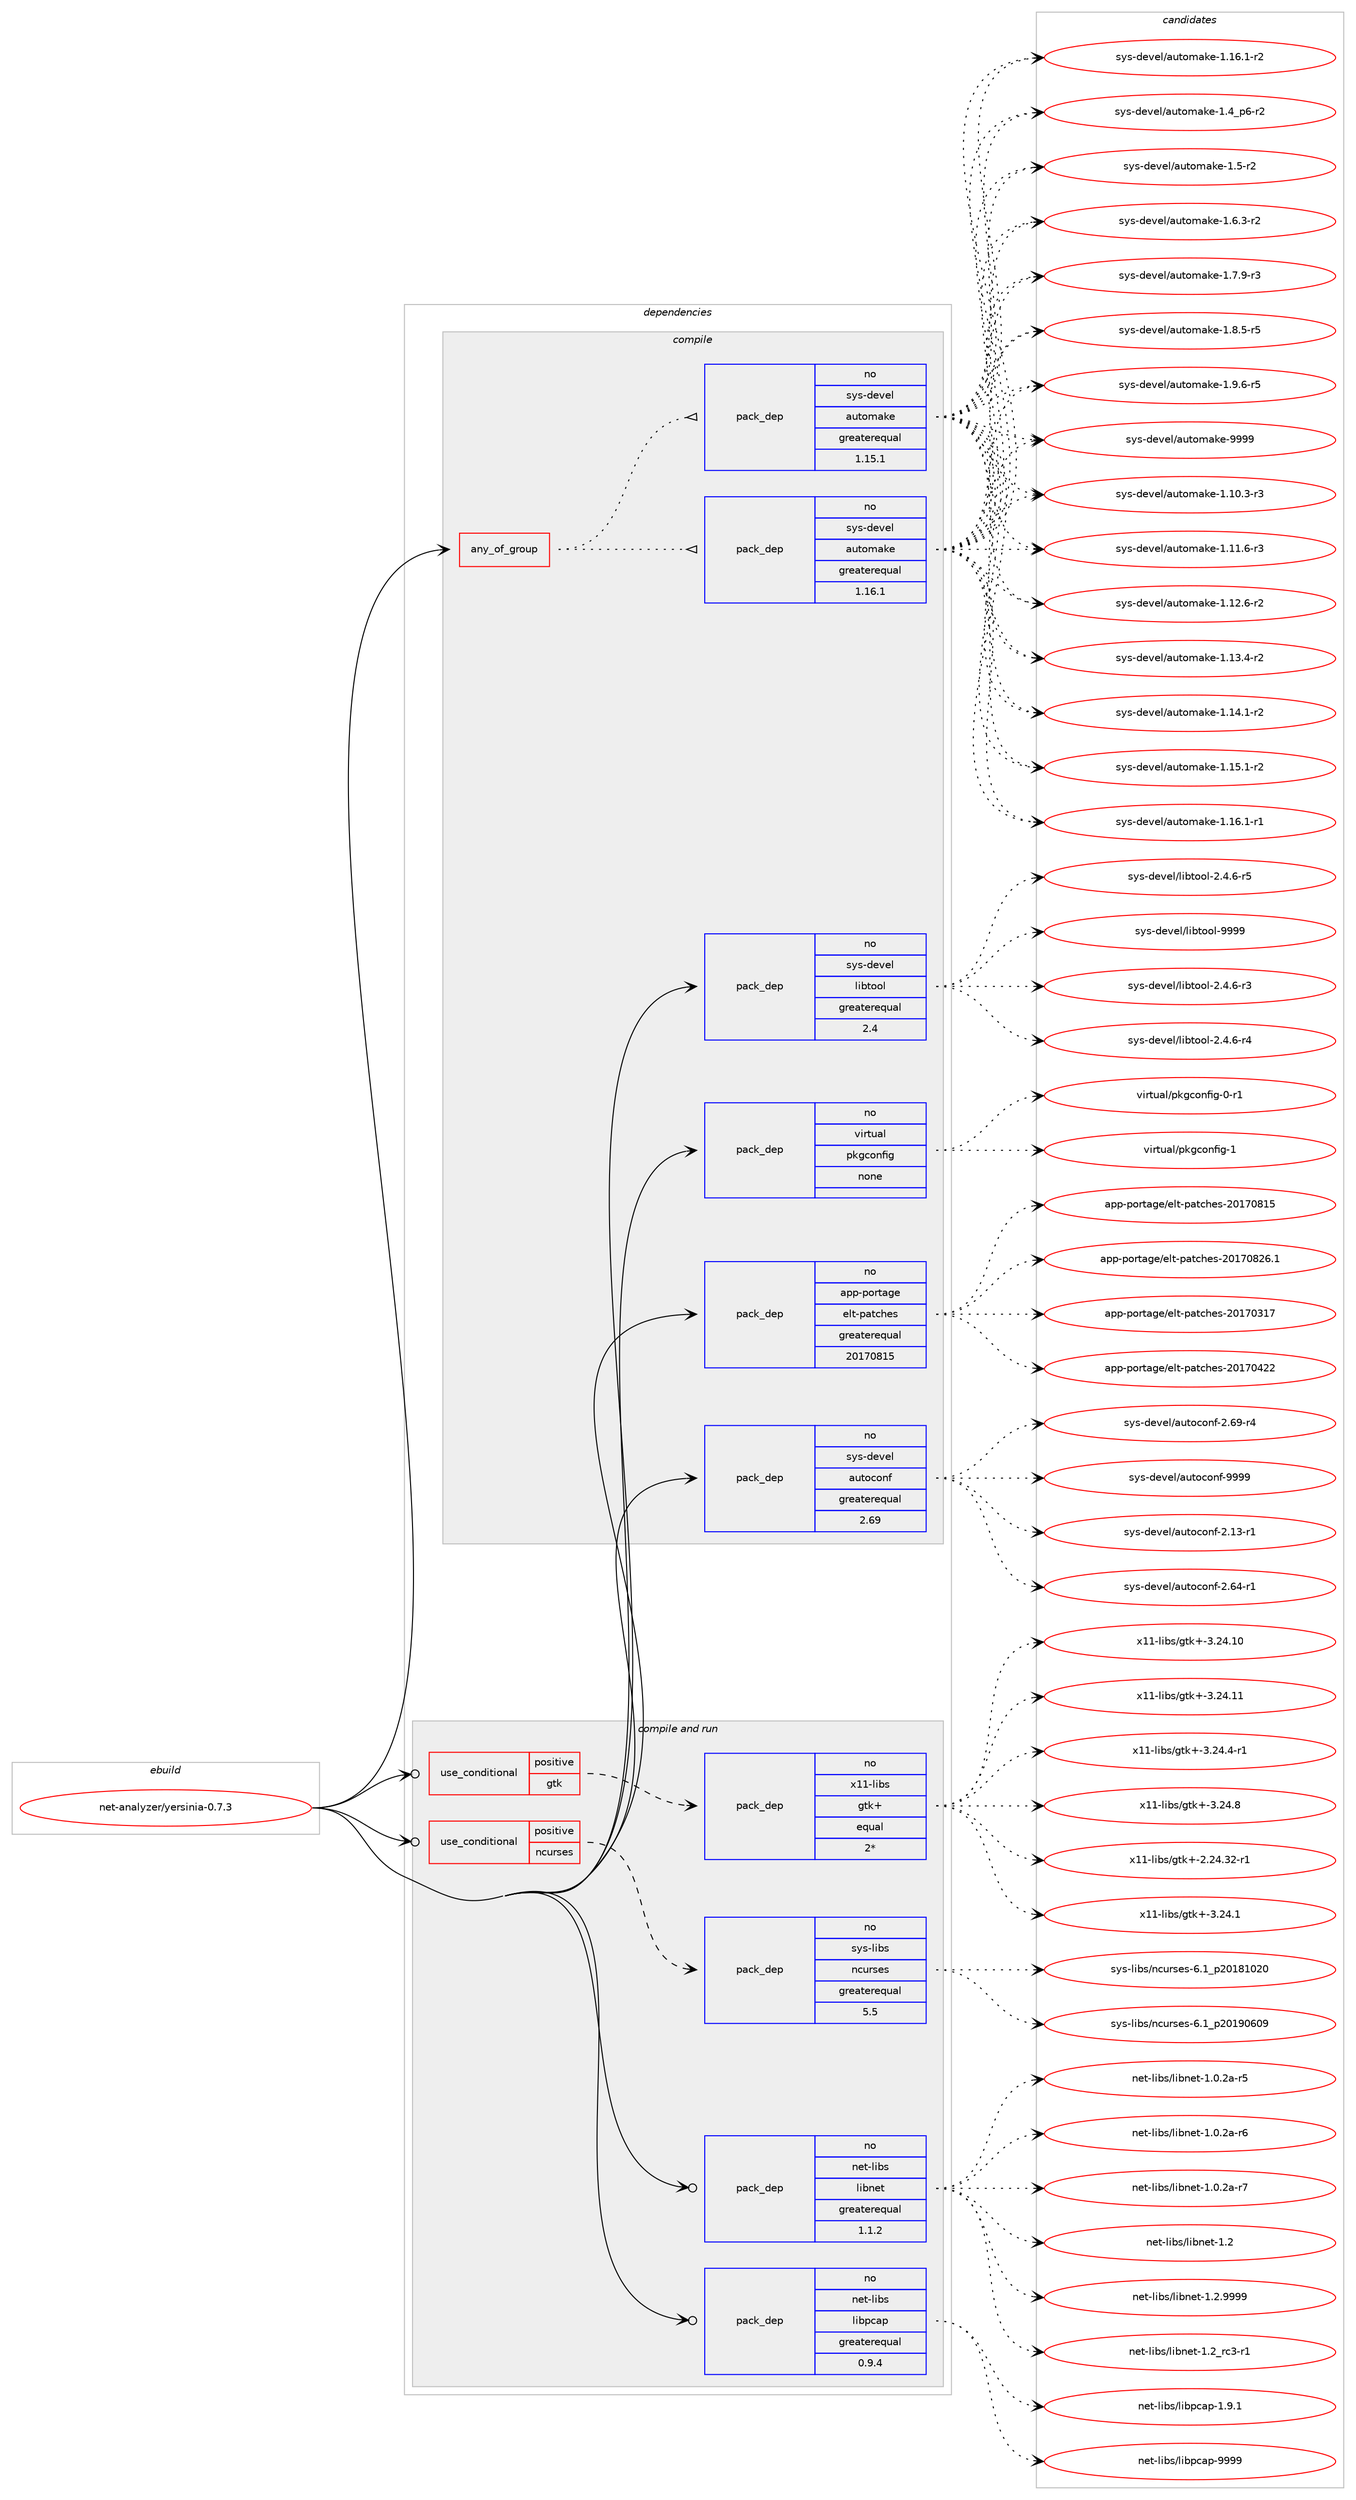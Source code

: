 digraph prolog {

# *************
# Graph options
# *************

newrank=true;
concentrate=true;
compound=true;
graph [rankdir=LR,fontname=Helvetica,fontsize=10,ranksep=1.5];#, ranksep=2.5, nodesep=0.2];
edge  [arrowhead=vee];
node  [fontname=Helvetica,fontsize=10];

# **********
# The ebuild
# **********

subgraph cluster_leftcol {
color=gray;
rank=same;
label=<<i>ebuild</i>>;
id [label="net-analyzer/yersinia-0.7.3", color=red, width=4, href="../net-analyzer/yersinia-0.7.3.svg"];
}

# ****************
# The dependencies
# ****************

subgraph cluster_midcol {
color=gray;
label=<<i>dependencies</i>>;
subgraph cluster_compile {
fillcolor="#eeeeee";
style=filled;
label=<<i>compile</i>>;
subgraph any13837 {
dependency816868 [label=<<TABLE BORDER="0" CELLBORDER="1" CELLSPACING="0" CELLPADDING="4"><TR><TD CELLPADDING="10">any_of_group</TD></TR></TABLE>>, shape=none, color=red];subgraph pack603802 {
dependency816869 [label=<<TABLE BORDER="0" CELLBORDER="1" CELLSPACING="0" CELLPADDING="4" WIDTH="220"><TR><TD ROWSPAN="6" CELLPADDING="30">pack_dep</TD></TR><TR><TD WIDTH="110">no</TD></TR><TR><TD>sys-devel</TD></TR><TR><TD>automake</TD></TR><TR><TD>greaterequal</TD></TR><TR><TD>1.16.1</TD></TR></TABLE>>, shape=none, color=blue];
}
dependency816868:e -> dependency816869:w [weight=20,style="dotted",arrowhead="oinv"];
subgraph pack603803 {
dependency816870 [label=<<TABLE BORDER="0" CELLBORDER="1" CELLSPACING="0" CELLPADDING="4" WIDTH="220"><TR><TD ROWSPAN="6" CELLPADDING="30">pack_dep</TD></TR><TR><TD WIDTH="110">no</TD></TR><TR><TD>sys-devel</TD></TR><TR><TD>automake</TD></TR><TR><TD>greaterequal</TD></TR><TR><TD>1.15.1</TD></TR></TABLE>>, shape=none, color=blue];
}
dependency816868:e -> dependency816870:w [weight=20,style="dotted",arrowhead="oinv"];
}
id:e -> dependency816868:w [weight=20,style="solid",arrowhead="vee"];
subgraph pack603804 {
dependency816871 [label=<<TABLE BORDER="0" CELLBORDER="1" CELLSPACING="0" CELLPADDING="4" WIDTH="220"><TR><TD ROWSPAN="6" CELLPADDING="30">pack_dep</TD></TR><TR><TD WIDTH="110">no</TD></TR><TR><TD>app-portage</TD></TR><TR><TD>elt-patches</TD></TR><TR><TD>greaterequal</TD></TR><TR><TD>20170815</TD></TR></TABLE>>, shape=none, color=blue];
}
id:e -> dependency816871:w [weight=20,style="solid",arrowhead="vee"];
subgraph pack603805 {
dependency816872 [label=<<TABLE BORDER="0" CELLBORDER="1" CELLSPACING="0" CELLPADDING="4" WIDTH="220"><TR><TD ROWSPAN="6" CELLPADDING="30">pack_dep</TD></TR><TR><TD WIDTH="110">no</TD></TR><TR><TD>sys-devel</TD></TR><TR><TD>autoconf</TD></TR><TR><TD>greaterequal</TD></TR><TR><TD>2.69</TD></TR></TABLE>>, shape=none, color=blue];
}
id:e -> dependency816872:w [weight=20,style="solid",arrowhead="vee"];
subgraph pack603806 {
dependency816873 [label=<<TABLE BORDER="0" CELLBORDER="1" CELLSPACING="0" CELLPADDING="4" WIDTH="220"><TR><TD ROWSPAN="6" CELLPADDING="30">pack_dep</TD></TR><TR><TD WIDTH="110">no</TD></TR><TR><TD>sys-devel</TD></TR><TR><TD>libtool</TD></TR><TR><TD>greaterequal</TD></TR><TR><TD>2.4</TD></TR></TABLE>>, shape=none, color=blue];
}
id:e -> dependency816873:w [weight=20,style="solid",arrowhead="vee"];
subgraph pack603807 {
dependency816874 [label=<<TABLE BORDER="0" CELLBORDER="1" CELLSPACING="0" CELLPADDING="4" WIDTH="220"><TR><TD ROWSPAN="6" CELLPADDING="30">pack_dep</TD></TR><TR><TD WIDTH="110">no</TD></TR><TR><TD>virtual</TD></TR><TR><TD>pkgconfig</TD></TR><TR><TD>none</TD></TR><TR><TD></TD></TR></TABLE>>, shape=none, color=blue];
}
id:e -> dependency816874:w [weight=20,style="solid",arrowhead="vee"];
}
subgraph cluster_compileandrun {
fillcolor="#eeeeee";
style=filled;
label=<<i>compile and run</i>>;
subgraph cond198779 {
dependency816875 [label=<<TABLE BORDER="0" CELLBORDER="1" CELLSPACING="0" CELLPADDING="4"><TR><TD ROWSPAN="3" CELLPADDING="10">use_conditional</TD></TR><TR><TD>positive</TD></TR><TR><TD>gtk</TD></TR></TABLE>>, shape=none, color=red];
subgraph pack603808 {
dependency816876 [label=<<TABLE BORDER="0" CELLBORDER="1" CELLSPACING="0" CELLPADDING="4" WIDTH="220"><TR><TD ROWSPAN="6" CELLPADDING="30">pack_dep</TD></TR><TR><TD WIDTH="110">no</TD></TR><TR><TD>x11-libs</TD></TR><TR><TD>gtk+</TD></TR><TR><TD>equal</TD></TR><TR><TD>2*</TD></TR></TABLE>>, shape=none, color=blue];
}
dependency816875:e -> dependency816876:w [weight=20,style="dashed",arrowhead="vee"];
}
id:e -> dependency816875:w [weight=20,style="solid",arrowhead="odotvee"];
subgraph cond198780 {
dependency816877 [label=<<TABLE BORDER="0" CELLBORDER="1" CELLSPACING="0" CELLPADDING="4"><TR><TD ROWSPAN="3" CELLPADDING="10">use_conditional</TD></TR><TR><TD>positive</TD></TR><TR><TD>ncurses</TD></TR></TABLE>>, shape=none, color=red];
subgraph pack603809 {
dependency816878 [label=<<TABLE BORDER="0" CELLBORDER="1" CELLSPACING="0" CELLPADDING="4" WIDTH="220"><TR><TD ROWSPAN="6" CELLPADDING="30">pack_dep</TD></TR><TR><TD WIDTH="110">no</TD></TR><TR><TD>sys-libs</TD></TR><TR><TD>ncurses</TD></TR><TR><TD>greaterequal</TD></TR><TR><TD>5.5</TD></TR></TABLE>>, shape=none, color=blue];
}
dependency816877:e -> dependency816878:w [weight=20,style="dashed",arrowhead="vee"];
}
id:e -> dependency816877:w [weight=20,style="solid",arrowhead="odotvee"];
subgraph pack603810 {
dependency816879 [label=<<TABLE BORDER="0" CELLBORDER="1" CELLSPACING="0" CELLPADDING="4" WIDTH="220"><TR><TD ROWSPAN="6" CELLPADDING="30">pack_dep</TD></TR><TR><TD WIDTH="110">no</TD></TR><TR><TD>net-libs</TD></TR><TR><TD>libnet</TD></TR><TR><TD>greaterequal</TD></TR><TR><TD>1.1.2</TD></TR></TABLE>>, shape=none, color=blue];
}
id:e -> dependency816879:w [weight=20,style="solid",arrowhead="odotvee"];
subgraph pack603811 {
dependency816880 [label=<<TABLE BORDER="0" CELLBORDER="1" CELLSPACING="0" CELLPADDING="4" WIDTH="220"><TR><TD ROWSPAN="6" CELLPADDING="30">pack_dep</TD></TR><TR><TD WIDTH="110">no</TD></TR><TR><TD>net-libs</TD></TR><TR><TD>libpcap</TD></TR><TR><TD>greaterequal</TD></TR><TR><TD>0.9.4</TD></TR></TABLE>>, shape=none, color=blue];
}
id:e -> dependency816880:w [weight=20,style="solid",arrowhead="odotvee"];
}
subgraph cluster_run {
fillcolor="#eeeeee";
style=filled;
label=<<i>run</i>>;
}
}

# **************
# The candidates
# **************

subgraph cluster_choices {
rank=same;
color=gray;
label=<<i>candidates</i>>;

subgraph choice603802 {
color=black;
nodesep=1;
choice11512111545100101118101108479711711611110997107101454946494846514511451 [label="sys-devel/automake-1.10.3-r3", color=red, width=4,href="../sys-devel/automake-1.10.3-r3.svg"];
choice11512111545100101118101108479711711611110997107101454946494946544511451 [label="sys-devel/automake-1.11.6-r3", color=red, width=4,href="../sys-devel/automake-1.11.6-r3.svg"];
choice11512111545100101118101108479711711611110997107101454946495046544511450 [label="sys-devel/automake-1.12.6-r2", color=red, width=4,href="../sys-devel/automake-1.12.6-r2.svg"];
choice11512111545100101118101108479711711611110997107101454946495146524511450 [label="sys-devel/automake-1.13.4-r2", color=red, width=4,href="../sys-devel/automake-1.13.4-r2.svg"];
choice11512111545100101118101108479711711611110997107101454946495246494511450 [label="sys-devel/automake-1.14.1-r2", color=red, width=4,href="../sys-devel/automake-1.14.1-r2.svg"];
choice11512111545100101118101108479711711611110997107101454946495346494511450 [label="sys-devel/automake-1.15.1-r2", color=red, width=4,href="../sys-devel/automake-1.15.1-r2.svg"];
choice11512111545100101118101108479711711611110997107101454946495446494511449 [label="sys-devel/automake-1.16.1-r1", color=red, width=4,href="../sys-devel/automake-1.16.1-r1.svg"];
choice11512111545100101118101108479711711611110997107101454946495446494511450 [label="sys-devel/automake-1.16.1-r2", color=red, width=4,href="../sys-devel/automake-1.16.1-r2.svg"];
choice115121115451001011181011084797117116111109971071014549465295112544511450 [label="sys-devel/automake-1.4_p6-r2", color=red, width=4,href="../sys-devel/automake-1.4_p6-r2.svg"];
choice11512111545100101118101108479711711611110997107101454946534511450 [label="sys-devel/automake-1.5-r2", color=red, width=4,href="../sys-devel/automake-1.5-r2.svg"];
choice115121115451001011181011084797117116111109971071014549465446514511450 [label="sys-devel/automake-1.6.3-r2", color=red, width=4,href="../sys-devel/automake-1.6.3-r2.svg"];
choice115121115451001011181011084797117116111109971071014549465546574511451 [label="sys-devel/automake-1.7.9-r3", color=red, width=4,href="../sys-devel/automake-1.7.9-r3.svg"];
choice115121115451001011181011084797117116111109971071014549465646534511453 [label="sys-devel/automake-1.8.5-r5", color=red, width=4,href="../sys-devel/automake-1.8.5-r5.svg"];
choice115121115451001011181011084797117116111109971071014549465746544511453 [label="sys-devel/automake-1.9.6-r5", color=red, width=4,href="../sys-devel/automake-1.9.6-r5.svg"];
choice115121115451001011181011084797117116111109971071014557575757 [label="sys-devel/automake-9999", color=red, width=4,href="../sys-devel/automake-9999.svg"];
dependency816869:e -> choice11512111545100101118101108479711711611110997107101454946494846514511451:w [style=dotted,weight="100"];
dependency816869:e -> choice11512111545100101118101108479711711611110997107101454946494946544511451:w [style=dotted,weight="100"];
dependency816869:e -> choice11512111545100101118101108479711711611110997107101454946495046544511450:w [style=dotted,weight="100"];
dependency816869:e -> choice11512111545100101118101108479711711611110997107101454946495146524511450:w [style=dotted,weight="100"];
dependency816869:e -> choice11512111545100101118101108479711711611110997107101454946495246494511450:w [style=dotted,weight="100"];
dependency816869:e -> choice11512111545100101118101108479711711611110997107101454946495346494511450:w [style=dotted,weight="100"];
dependency816869:e -> choice11512111545100101118101108479711711611110997107101454946495446494511449:w [style=dotted,weight="100"];
dependency816869:e -> choice11512111545100101118101108479711711611110997107101454946495446494511450:w [style=dotted,weight="100"];
dependency816869:e -> choice115121115451001011181011084797117116111109971071014549465295112544511450:w [style=dotted,weight="100"];
dependency816869:e -> choice11512111545100101118101108479711711611110997107101454946534511450:w [style=dotted,weight="100"];
dependency816869:e -> choice115121115451001011181011084797117116111109971071014549465446514511450:w [style=dotted,weight="100"];
dependency816869:e -> choice115121115451001011181011084797117116111109971071014549465546574511451:w [style=dotted,weight="100"];
dependency816869:e -> choice115121115451001011181011084797117116111109971071014549465646534511453:w [style=dotted,weight="100"];
dependency816869:e -> choice115121115451001011181011084797117116111109971071014549465746544511453:w [style=dotted,weight="100"];
dependency816869:e -> choice115121115451001011181011084797117116111109971071014557575757:w [style=dotted,weight="100"];
}
subgraph choice603803 {
color=black;
nodesep=1;
choice11512111545100101118101108479711711611110997107101454946494846514511451 [label="sys-devel/automake-1.10.3-r3", color=red, width=4,href="../sys-devel/automake-1.10.3-r3.svg"];
choice11512111545100101118101108479711711611110997107101454946494946544511451 [label="sys-devel/automake-1.11.6-r3", color=red, width=4,href="../sys-devel/automake-1.11.6-r3.svg"];
choice11512111545100101118101108479711711611110997107101454946495046544511450 [label="sys-devel/automake-1.12.6-r2", color=red, width=4,href="../sys-devel/automake-1.12.6-r2.svg"];
choice11512111545100101118101108479711711611110997107101454946495146524511450 [label="sys-devel/automake-1.13.4-r2", color=red, width=4,href="../sys-devel/automake-1.13.4-r2.svg"];
choice11512111545100101118101108479711711611110997107101454946495246494511450 [label="sys-devel/automake-1.14.1-r2", color=red, width=4,href="../sys-devel/automake-1.14.1-r2.svg"];
choice11512111545100101118101108479711711611110997107101454946495346494511450 [label="sys-devel/automake-1.15.1-r2", color=red, width=4,href="../sys-devel/automake-1.15.1-r2.svg"];
choice11512111545100101118101108479711711611110997107101454946495446494511449 [label="sys-devel/automake-1.16.1-r1", color=red, width=4,href="../sys-devel/automake-1.16.1-r1.svg"];
choice11512111545100101118101108479711711611110997107101454946495446494511450 [label="sys-devel/automake-1.16.1-r2", color=red, width=4,href="../sys-devel/automake-1.16.1-r2.svg"];
choice115121115451001011181011084797117116111109971071014549465295112544511450 [label="sys-devel/automake-1.4_p6-r2", color=red, width=4,href="../sys-devel/automake-1.4_p6-r2.svg"];
choice11512111545100101118101108479711711611110997107101454946534511450 [label="sys-devel/automake-1.5-r2", color=red, width=4,href="../sys-devel/automake-1.5-r2.svg"];
choice115121115451001011181011084797117116111109971071014549465446514511450 [label="sys-devel/automake-1.6.3-r2", color=red, width=4,href="../sys-devel/automake-1.6.3-r2.svg"];
choice115121115451001011181011084797117116111109971071014549465546574511451 [label="sys-devel/automake-1.7.9-r3", color=red, width=4,href="../sys-devel/automake-1.7.9-r3.svg"];
choice115121115451001011181011084797117116111109971071014549465646534511453 [label="sys-devel/automake-1.8.5-r5", color=red, width=4,href="../sys-devel/automake-1.8.5-r5.svg"];
choice115121115451001011181011084797117116111109971071014549465746544511453 [label="sys-devel/automake-1.9.6-r5", color=red, width=4,href="../sys-devel/automake-1.9.6-r5.svg"];
choice115121115451001011181011084797117116111109971071014557575757 [label="sys-devel/automake-9999", color=red, width=4,href="../sys-devel/automake-9999.svg"];
dependency816870:e -> choice11512111545100101118101108479711711611110997107101454946494846514511451:w [style=dotted,weight="100"];
dependency816870:e -> choice11512111545100101118101108479711711611110997107101454946494946544511451:w [style=dotted,weight="100"];
dependency816870:e -> choice11512111545100101118101108479711711611110997107101454946495046544511450:w [style=dotted,weight="100"];
dependency816870:e -> choice11512111545100101118101108479711711611110997107101454946495146524511450:w [style=dotted,weight="100"];
dependency816870:e -> choice11512111545100101118101108479711711611110997107101454946495246494511450:w [style=dotted,weight="100"];
dependency816870:e -> choice11512111545100101118101108479711711611110997107101454946495346494511450:w [style=dotted,weight="100"];
dependency816870:e -> choice11512111545100101118101108479711711611110997107101454946495446494511449:w [style=dotted,weight="100"];
dependency816870:e -> choice11512111545100101118101108479711711611110997107101454946495446494511450:w [style=dotted,weight="100"];
dependency816870:e -> choice115121115451001011181011084797117116111109971071014549465295112544511450:w [style=dotted,weight="100"];
dependency816870:e -> choice11512111545100101118101108479711711611110997107101454946534511450:w [style=dotted,weight="100"];
dependency816870:e -> choice115121115451001011181011084797117116111109971071014549465446514511450:w [style=dotted,weight="100"];
dependency816870:e -> choice115121115451001011181011084797117116111109971071014549465546574511451:w [style=dotted,weight="100"];
dependency816870:e -> choice115121115451001011181011084797117116111109971071014549465646534511453:w [style=dotted,weight="100"];
dependency816870:e -> choice115121115451001011181011084797117116111109971071014549465746544511453:w [style=dotted,weight="100"];
dependency816870:e -> choice115121115451001011181011084797117116111109971071014557575757:w [style=dotted,weight="100"];
}
subgraph choice603804 {
color=black;
nodesep=1;
choice97112112451121111141169710310147101108116451129711699104101115455048495548514955 [label="app-portage/elt-patches-20170317", color=red, width=4,href="../app-portage/elt-patches-20170317.svg"];
choice97112112451121111141169710310147101108116451129711699104101115455048495548525050 [label="app-portage/elt-patches-20170422", color=red, width=4,href="../app-portage/elt-patches-20170422.svg"];
choice97112112451121111141169710310147101108116451129711699104101115455048495548564953 [label="app-portage/elt-patches-20170815", color=red, width=4,href="../app-portage/elt-patches-20170815.svg"];
choice971121124511211111411697103101471011081164511297116991041011154550484955485650544649 [label="app-portage/elt-patches-20170826.1", color=red, width=4,href="../app-portage/elt-patches-20170826.1.svg"];
dependency816871:e -> choice97112112451121111141169710310147101108116451129711699104101115455048495548514955:w [style=dotted,weight="100"];
dependency816871:e -> choice97112112451121111141169710310147101108116451129711699104101115455048495548525050:w [style=dotted,weight="100"];
dependency816871:e -> choice97112112451121111141169710310147101108116451129711699104101115455048495548564953:w [style=dotted,weight="100"];
dependency816871:e -> choice971121124511211111411697103101471011081164511297116991041011154550484955485650544649:w [style=dotted,weight="100"];
}
subgraph choice603805 {
color=black;
nodesep=1;
choice1151211154510010111810110847971171161119911111010245504649514511449 [label="sys-devel/autoconf-2.13-r1", color=red, width=4,href="../sys-devel/autoconf-2.13-r1.svg"];
choice1151211154510010111810110847971171161119911111010245504654524511449 [label="sys-devel/autoconf-2.64-r1", color=red, width=4,href="../sys-devel/autoconf-2.64-r1.svg"];
choice1151211154510010111810110847971171161119911111010245504654574511452 [label="sys-devel/autoconf-2.69-r4", color=red, width=4,href="../sys-devel/autoconf-2.69-r4.svg"];
choice115121115451001011181011084797117116111991111101024557575757 [label="sys-devel/autoconf-9999", color=red, width=4,href="../sys-devel/autoconf-9999.svg"];
dependency816872:e -> choice1151211154510010111810110847971171161119911111010245504649514511449:w [style=dotted,weight="100"];
dependency816872:e -> choice1151211154510010111810110847971171161119911111010245504654524511449:w [style=dotted,weight="100"];
dependency816872:e -> choice1151211154510010111810110847971171161119911111010245504654574511452:w [style=dotted,weight="100"];
dependency816872:e -> choice115121115451001011181011084797117116111991111101024557575757:w [style=dotted,weight="100"];
}
subgraph choice603806 {
color=black;
nodesep=1;
choice1151211154510010111810110847108105981161111111084550465246544511451 [label="sys-devel/libtool-2.4.6-r3", color=red, width=4,href="../sys-devel/libtool-2.4.6-r3.svg"];
choice1151211154510010111810110847108105981161111111084550465246544511452 [label="sys-devel/libtool-2.4.6-r4", color=red, width=4,href="../sys-devel/libtool-2.4.6-r4.svg"];
choice1151211154510010111810110847108105981161111111084550465246544511453 [label="sys-devel/libtool-2.4.6-r5", color=red, width=4,href="../sys-devel/libtool-2.4.6-r5.svg"];
choice1151211154510010111810110847108105981161111111084557575757 [label="sys-devel/libtool-9999", color=red, width=4,href="../sys-devel/libtool-9999.svg"];
dependency816873:e -> choice1151211154510010111810110847108105981161111111084550465246544511451:w [style=dotted,weight="100"];
dependency816873:e -> choice1151211154510010111810110847108105981161111111084550465246544511452:w [style=dotted,weight="100"];
dependency816873:e -> choice1151211154510010111810110847108105981161111111084550465246544511453:w [style=dotted,weight="100"];
dependency816873:e -> choice1151211154510010111810110847108105981161111111084557575757:w [style=dotted,weight="100"];
}
subgraph choice603807 {
color=black;
nodesep=1;
choice11810511411611797108471121071039911111010210510345484511449 [label="virtual/pkgconfig-0-r1", color=red, width=4,href="../virtual/pkgconfig-0-r1.svg"];
choice1181051141161179710847112107103991111101021051034549 [label="virtual/pkgconfig-1", color=red, width=4,href="../virtual/pkgconfig-1.svg"];
dependency816874:e -> choice11810511411611797108471121071039911111010210510345484511449:w [style=dotted,weight="100"];
dependency816874:e -> choice1181051141161179710847112107103991111101021051034549:w [style=dotted,weight="100"];
}
subgraph choice603808 {
color=black;
nodesep=1;
choice12049494510810598115471031161074345504650524651504511449 [label="x11-libs/gtk+-2.24.32-r1", color=red, width=4,href="../x11-libs/gtk+-2.24.32-r1.svg"];
choice12049494510810598115471031161074345514650524649 [label="x11-libs/gtk+-3.24.1", color=red, width=4,href="../x11-libs/gtk+-3.24.1.svg"];
choice1204949451081059811547103116107434551465052464948 [label="x11-libs/gtk+-3.24.10", color=red, width=4,href="../x11-libs/gtk+-3.24.10.svg"];
choice1204949451081059811547103116107434551465052464949 [label="x11-libs/gtk+-3.24.11", color=red, width=4,href="../x11-libs/gtk+-3.24.11.svg"];
choice120494945108105981154710311610743455146505246524511449 [label="x11-libs/gtk+-3.24.4-r1", color=red, width=4,href="../x11-libs/gtk+-3.24.4-r1.svg"];
choice12049494510810598115471031161074345514650524656 [label="x11-libs/gtk+-3.24.8", color=red, width=4,href="../x11-libs/gtk+-3.24.8.svg"];
dependency816876:e -> choice12049494510810598115471031161074345504650524651504511449:w [style=dotted,weight="100"];
dependency816876:e -> choice12049494510810598115471031161074345514650524649:w [style=dotted,weight="100"];
dependency816876:e -> choice1204949451081059811547103116107434551465052464948:w [style=dotted,weight="100"];
dependency816876:e -> choice1204949451081059811547103116107434551465052464949:w [style=dotted,weight="100"];
dependency816876:e -> choice120494945108105981154710311610743455146505246524511449:w [style=dotted,weight="100"];
dependency816876:e -> choice12049494510810598115471031161074345514650524656:w [style=dotted,weight="100"];
}
subgraph choice603809 {
color=black;
nodesep=1;
choice1151211154510810598115471109911711411510111545544649951125048495649485048 [label="sys-libs/ncurses-6.1_p20181020", color=red, width=4,href="../sys-libs/ncurses-6.1_p20181020.svg"];
choice1151211154510810598115471109911711411510111545544649951125048495748544857 [label="sys-libs/ncurses-6.1_p20190609", color=red, width=4,href="../sys-libs/ncurses-6.1_p20190609.svg"];
dependency816878:e -> choice1151211154510810598115471109911711411510111545544649951125048495649485048:w [style=dotted,weight="100"];
dependency816878:e -> choice1151211154510810598115471109911711411510111545544649951125048495748544857:w [style=dotted,weight="100"];
}
subgraph choice603810 {
color=black;
nodesep=1;
choice11010111645108105981154710810598110101116454946484650974511453 [label="net-libs/libnet-1.0.2a-r5", color=red, width=4,href="../net-libs/libnet-1.0.2a-r5.svg"];
choice11010111645108105981154710810598110101116454946484650974511454 [label="net-libs/libnet-1.0.2a-r6", color=red, width=4,href="../net-libs/libnet-1.0.2a-r6.svg"];
choice11010111645108105981154710810598110101116454946484650974511455 [label="net-libs/libnet-1.0.2a-r7", color=red, width=4,href="../net-libs/libnet-1.0.2a-r7.svg"];
choice1101011164510810598115471081059811010111645494650 [label="net-libs/libnet-1.2", color=red, width=4,href="../net-libs/libnet-1.2.svg"];
choice11010111645108105981154710810598110101116454946504657575757 [label="net-libs/libnet-1.2.9999", color=red, width=4,href="../net-libs/libnet-1.2.9999.svg"];
choice11010111645108105981154710810598110101116454946509511499514511449 [label="net-libs/libnet-1.2_rc3-r1", color=red, width=4,href="../net-libs/libnet-1.2_rc3-r1.svg"];
dependency816879:e -> choice11010111645108105981154710810598110101116454946484650974511453:w [style=dotted,weight="100"];
dependency816879:e -> choice11010111645108105981154710810598110101116454946484650974511454:w [style=dotted,weight="100"];
dependency816879:e -> choice11010111645108105981154710810598110101116454946484650974511455:w [style=dotted,weight="100"];
dependency816879:e -> choice1101011164510810598115471081059811010111645494650:w [style=dotted,weight="100"];
dependency816879:e -> choice11010111645108105981154710810598110101116454946504657575757:w [style=dotted,weight="100"];
dependency816879:e -> choice11010111645108105981154710810598110101116454946509511499514511449:w [style=dotted,weight="100"];
}
subgraph choice603811 {
color=black;
nodesep=1;
choice110101116451081059811547108105981129997112454946574649 [label="net-libs/libpcap-1.9.1", color=red, width=4,href="../net-libs/libpcap-1.9.1.svg"];
choice1101011164510810598115471081059811299971124557575757 [label="net-libs/libpcap-9999", color=red, width=4,href="../net-libs/libpcap-9999.svg"];
dependency816880:e -> choice110101116451081059811547108105981129997112454946574649:w [style=dotted,weight="100"];
dependency816880:e -> choice1101011164510810598115471081059811299971124557575757:w [style=dotted,weight="100"];
}
}

}
